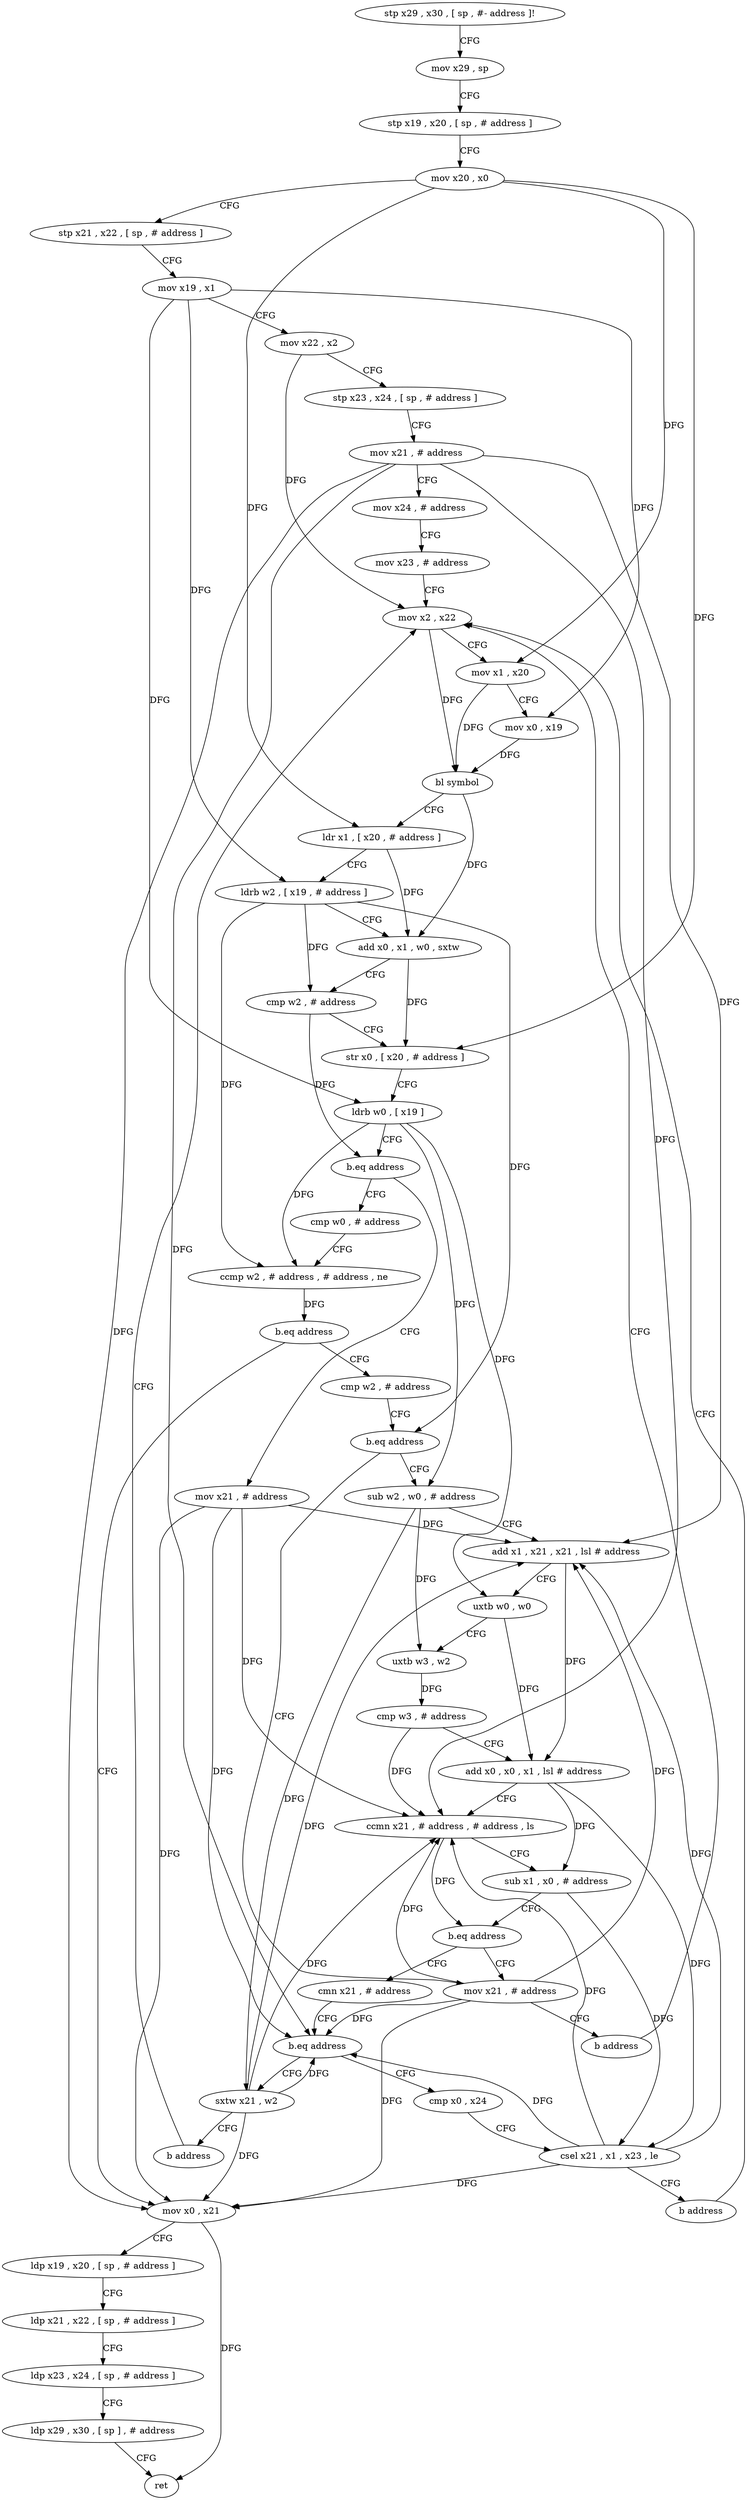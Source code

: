 digraph "func" {
"4357800" [label = "stp x29 , x30 , [ sp , #- address ]!" ]
"4357804" [label = "mov x29 , sp" ]
"4357808" [label = "stp x19 , x20 , [ sp , # address ]" ]
"4357812" [label = "mov x20 , x0" ]
"4357816" [label = "stp x21 , x22 , [ sp , # address ]" ]
"4357820" [label = "mov x19 , x1" ]
"4357824" [label = "mov x22 , x2" ]
"4357828" [label = "stp x23 , x24 , [ sp , # address ]" ]
"4357832" [label = "mov x21 , # address" ]
"4357836" [label = "mov x24 , # address" ]
"4357840" [label = "mov x23 , # address" ]
"4357844" [label = "mov x2 , x22" ]
"4357976" [label = "mov x21 , # address" ]
"4357980" [label = "mov x0 , x21" ]
"4357888" [label = "cmp w0 , # address" ]
"4357892" [label = "ccmp w2 , # address , # address , ne" ]
"4357896" [label = "b.eq address" ]
"4357900" [label = "cmp w2 , # address" ]
"4357984" [label = "ldp x19 , x20 , [ sp , # address ]" ]
"4357988" [label = "ldp x21 , x22 , [ sp , # address ]" ]
"4357992" [label = "ldp x23 , x24 , [ sp , # address ]" ]
"4357996" [label = "ldp x29 , x30 , [ sp ] , # address" ]
"4358000" [label = "ret" ]
"4357904" [label = "b.eq address" ]
"4357920" [label = "sub w2 , w0 , # address" ]
"4357908" [label = "mov x21 , # address" ]
"4357924" [label = "add x1 , x21 , x21 , lsl # address" ]
"4357928" [label = "uxtb w0 , w0" ]
"4357932" [label = "uxtb w3 , w2" ]
"4357936" [label = "cmp w3 , # address" ]
"4357940" [label = "add x0 , x0 , x1 , lsl # address" ]
"4357944" [label = "ccmn x21 , # address , # address , ls" ]
"4357948" [label = "sub x1 , x0 , # address" ]
"4357952" [label = "b.eq address" ]
"4357956" [label = "cmn x21 , # address" ]
"4357912" [label = "b address" ]
"4357960" [label = "b.eq address" ]
"4358008" [label = "sxtw x21 , w2" ]
"4357964" [label = "cmp x0 , x24" ]
"4357848" [label = "mov x1 , x20" ]
"4357852" [label = "mov x0 , x19" ]
"4357856" [label = "bl symbol" ]
"4357860" [label = "ldr x1 , [ x20 , # address ]" ]
"4357864" [label = "ldrb w2 , [ x19 , # address ]" ]
"4357868" [label = "add x0 , x1 , w0 , sxtw" ]
"4357872" [label = "cmp w2 , # address" ]
"4357876" [label = "str x0 , [ x20 , # address ]" ]
"4357880" [label = "ldrb w0 , [ x19 ]" ]
"4357884" [label = "b.eq address" ]
"4358012" [label = "b address" ]
"4357968" [label = "csel x21 , x1 , x23 , le" ]
"4357972" [label = "b address" ]
"4357800" -> "4357804" [ label = "CFG" ]
"4357804" -> "4357808" [ label = "CFG" ]
"4357808" -> "4357812" [ label = "CFG" ]
"4357812" -> "4357816" [ label = "CFG" ]
"4357812" -> "4357848" [ label = "DFG" ]
"4357812" -> "4357860" [ label = "DFG" ]
"4357812" -> "4357876" [ label = "DFG" ]
"4357816" -> "4357820" [ label = "CFG" ]
"4357820" -> "4357824" [ label = "CFG" ]
"4357820" -> "4357852" [ label = "DFG" ]
"4357820" -> "4357864" [ label = "DFG" ]
"4357820" -> "4357880" [ label = "DFG" ]
"4357824" -> "4357828" [ label = "CFG" ]
"4357824" -> "4357844" [ label = "DFG" ]
"4357828" -> "4357832" [ label = "CFG" ]
"4357832" -> "4357836" [ label = "CFG" ]
"4357832" -> "4357980" [ label = "DFG" ]
"4357832" -> "4357924" [ label = "DFG" ]
"4357832" -> "4357944" [ label = "DFG" ]
"4357832" -> "4357960" [ label = "DFG" ]
"4357836" -> "4357840" [ label = "CFG" ]
"4357840" -> "4357844" [ label = "CFG" ]
"4357844" -> "4357848" [ label = "CFG" ]
"4357844" -> "4357856" [ label = "DFG" ]
"4357976" -> "4357980" [ label = "DFG" ]
"4357976" -> "4357924" [ label = "DFG" ]
"4357976" -> "4357944" [ label = "DFG" ]
"4357976" -> "4357960" [ label = "DFG" ]
"4357980" -> "4357984" [ label = "CFG" ]
"4357980" -> "4358000" [ label = "DFG" ]
"4357888" -> "4357892" [ label = "CFG" ]
"4357892" -> "4357896" [ label = "DFG" ]
"4357896" -> "4357980" [ label = "CFG" ]
"4357896" -> "4357900" [ label = "CFG" ]
"4357900" -> "4357904" [ label = "CFG" ]
"4357984" -> "4357988" [ label = "CFG" ]
"4357988" -> "4357992" [ label = "CFG" ]
"4357992" -> "4357996" [ label = "CFG" ]
"4357996" -> "4358000" [ label = "CFG" ]
"4357904" -> "4357920" [ label = "CFG" ]
"4357904" -> "4357908" [ label = "CFG" ]
"4357920" -> "4357924" [ label = "CFG" ]
"4357920" -> "4357932" [ label = "DFG" ]
"4357920" -> "4358008" [ label = "DFG" ]
"4357908" -> "4357912" [ label = "CFG" ]
"4357908" -> "4357980" [ label = "DFG" ]
"4357908" -> "4357924" [ label = "DFG" ]
"4357908" -> "4357944" [ label = "DFG" ]
"4357908" -> "4357960" [ label = "DFG" ]
"4357924" -> "4357928" [ label = "CFG" ]
"4357924" -> "4357940" [ label = "DFG" ]
"4357928" -> "4357932" [ label = "CFG" ]
"4357928" -> "4357940" [ label = "DFG" ]
"4357932" -> "4357936" [ label = "DFG" ]
"4357936" -> "4357940" [ label = "CFG" ]
"4357936" -> "4357944" [ label = "DFG" ]
"4357940" -> "4357944" [ label = "CFG" ]
"4357940" -> "4357948" [ label = "DFG" ]
"4357940" -> "4357968" [ label = "DFG" ]
"4357944" -> "4357948" [ label = "CFG" ]
"4357944" -> "4357952" [ label = "DFG" ]
"4357948" -> "4357952" [ label = "CFG" ]
"4357948" -> "4357968" [ label = "DFG" ]
"4357952" -> "4357908" [ label = "CFG" ]
"4357952" -> "4357956" [ label = "CFG" ]
"4357956" -> "4357960" [ label = "CFG" ]
"4357912" -> "4357844" [ label = "CFG" ]
"4357960" -> "4358008" [ label = "CFG" ]
"4357960" -> "4357964" [ label = "CFG" ]
"4358008" -> "4358012" [ label = "CFG" ]
"4358008" -> "4357980" [ label = "DFG" ]
"4358008" -> "4357924" [ label = "DFG" ]
"4358008" -> "4357944" [ label = "DFG" ]
"4358008" -> "4357960" [ label = "DFG" ]
"4357964" -> "4357968" [ label = "CFG" ]
"4357848" -> "4357852" [ label = "CFG" ]
"4357848" -> "4357856" [ label = "DFG" ]
"4357852" -> "4357856" [ label = "DFG" ]
"4357856" -> "4357860" [ label = "CFG" ]
"4357856" -> "4357868" [ label = "DFG" ]
"4357860" -> "4357864" [ label = "CFG" ]
"4357860" -> "4357868" [ label = "DFG" ]
"4357864" -> "4357868" [ label = "CFG" ]
"4357864" -> "4357872" [ label = "DFG" ]
"4357864" -> "4357892" [ label = "DFG" ]
"4357864" -> "4357904" [ label = "DFG" ]
"4357868" -> "4357872" [ label = "CFG" ]
"4357868" -> "4357876" [ label = "DFG" ]
"4357872" -> "4357876" [ label = "CFG" ]
"4357872" -> "4357884" [ label = "DFG" ]
"4357876" -> "4357880" [ label = "CFG" ]
"4357880" -> "4357884" [ label = "CFG" ]
"4357880" -> "4357892" [ label = "DFG" ]
"4357880" -> "4357920" [ label = "DFG" ]
"4357880" -> "4357928" [ label = "DFG" ]
"4357884" -> "4357976" [ label = "CFG" ]
"4357884" -> "4357888" [ label = "CFG" ]
"4358012" -> "4357844" [ label = "CFG" ]
"4357968" -> "4357972" [ label = "CFG" ]
"4357968" -> "4357980" [ label = "DFG" ]
"4357968" -> "4357924" [ label = "DFG" ]
"4357968" -> "4357944" [ label = "DFG" ]
"4357968" -> "4357960" [ label = "DFG" ]
"4357972" -> "4357844" [ label = "CFG" ]
}
